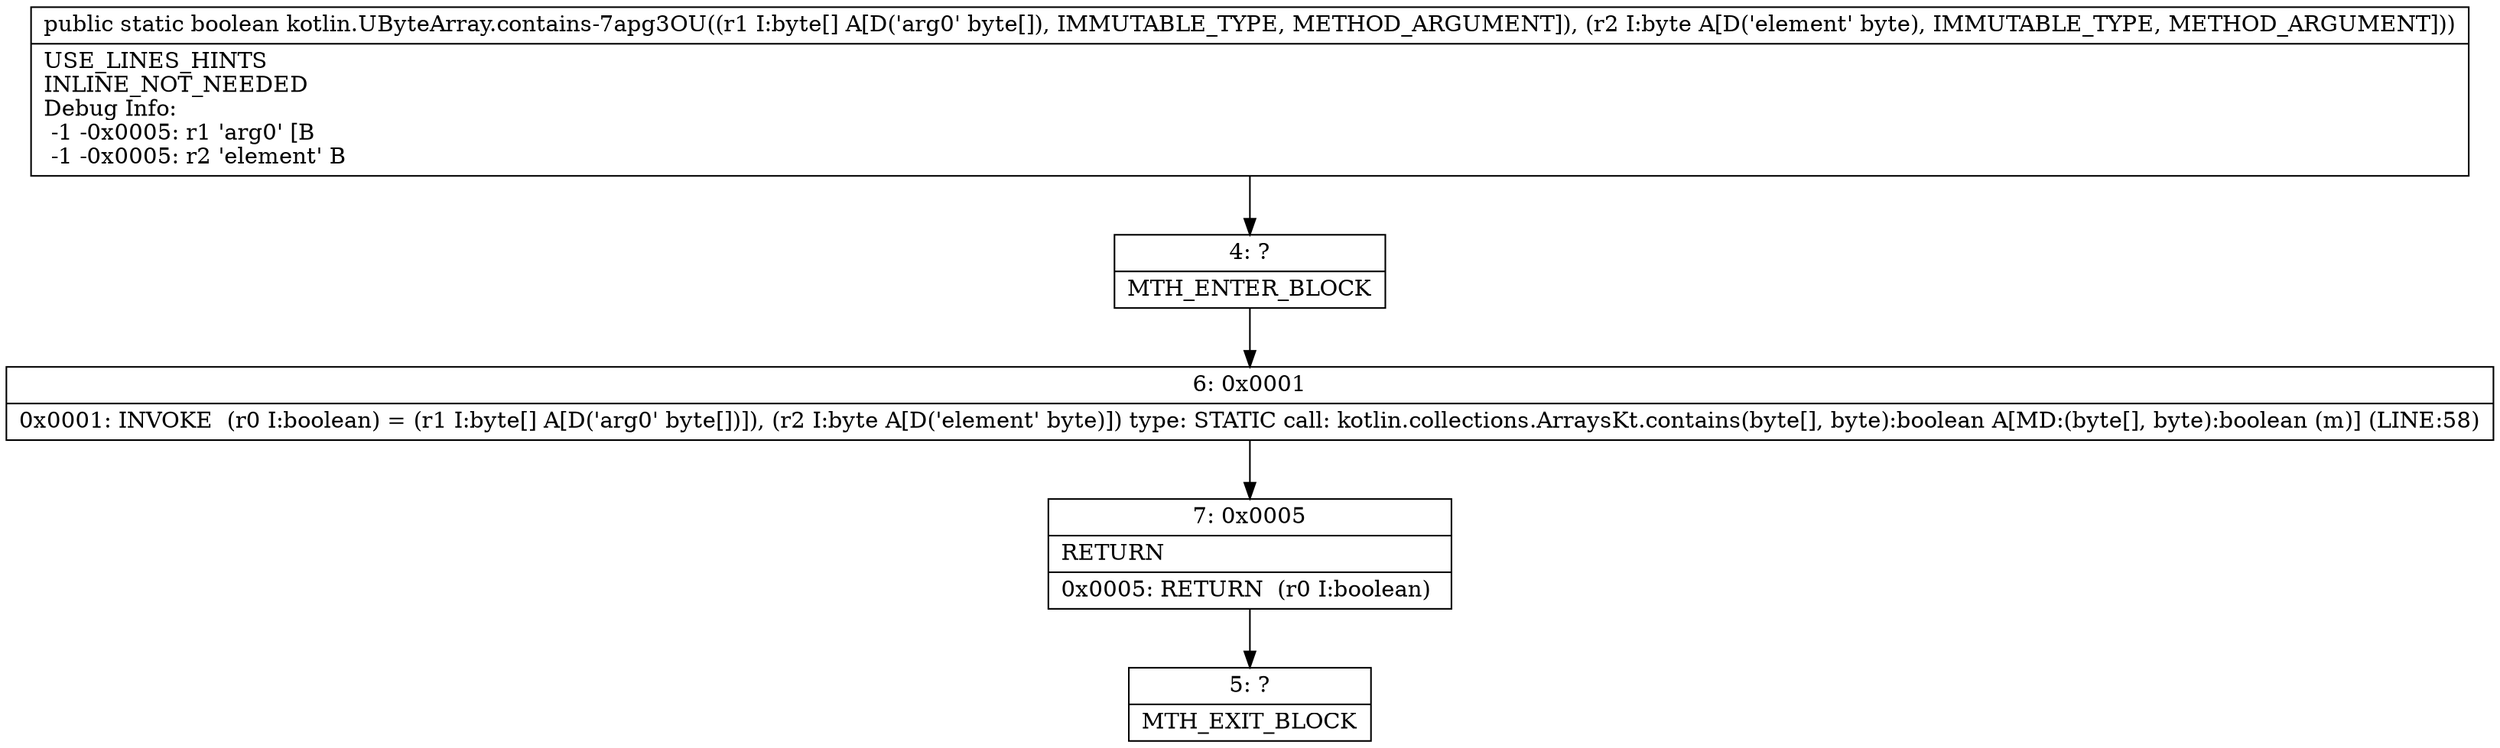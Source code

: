 digraph "CFG forkotlin.UByteArray.contains\-7apg3OU([BB)Z" {
Node_4 [shape=record,label="{4\:\ ?|MTH_ENTER_BLOCK\l}"];
Node_6 [shape=record,label="{6\:\ 0x0001|0x0001: INVOKE  (r0 I:boolean) = (r1 I:byte[] A[D('arg0' byte[])]), (r2 I:byte A[D('element' byte)]) type: STATIC call: kotlin.collections.ArraysKt.contains(byte[], byte):boolean A[MD:(byte[], byte):boolean (m)] (LINE:58)\l}"];
Node_7 [shape=record,label="{7\:\ 0x0005|RETURN\l|0x0005: RETURN  (r0 I:boolean) \l}"];
Node_5 [shape=record,label="{5\:\ ?|MTH_EXIT_BLOCK\l}"];
MethodNode[shape=record,label="{public static boolean kotlin.UByteArray.contains\-7apg3OU((r1 I:byte[] A[D('arg0' byte[]), IMMUTABLE_TYPE, METHOD_ARGUMENT]), (r2 I:byte A[D('element' byte), IMMUTABLE_TYPE, METHOD_ARGUMENT]))  | USE_LINES_HINTS\lINLINE_NOT_NEEDED\lDebug Info:\l  \-1 \-0x0005: r1 'arg0' [B\l  \-1 \-0x0005: r2 'element' B\l}"];
MethodNode -> Node_4;Node_4 -> Node_6;
Node_6 -> Node_7;
Node_7 -> Node_5;
}

